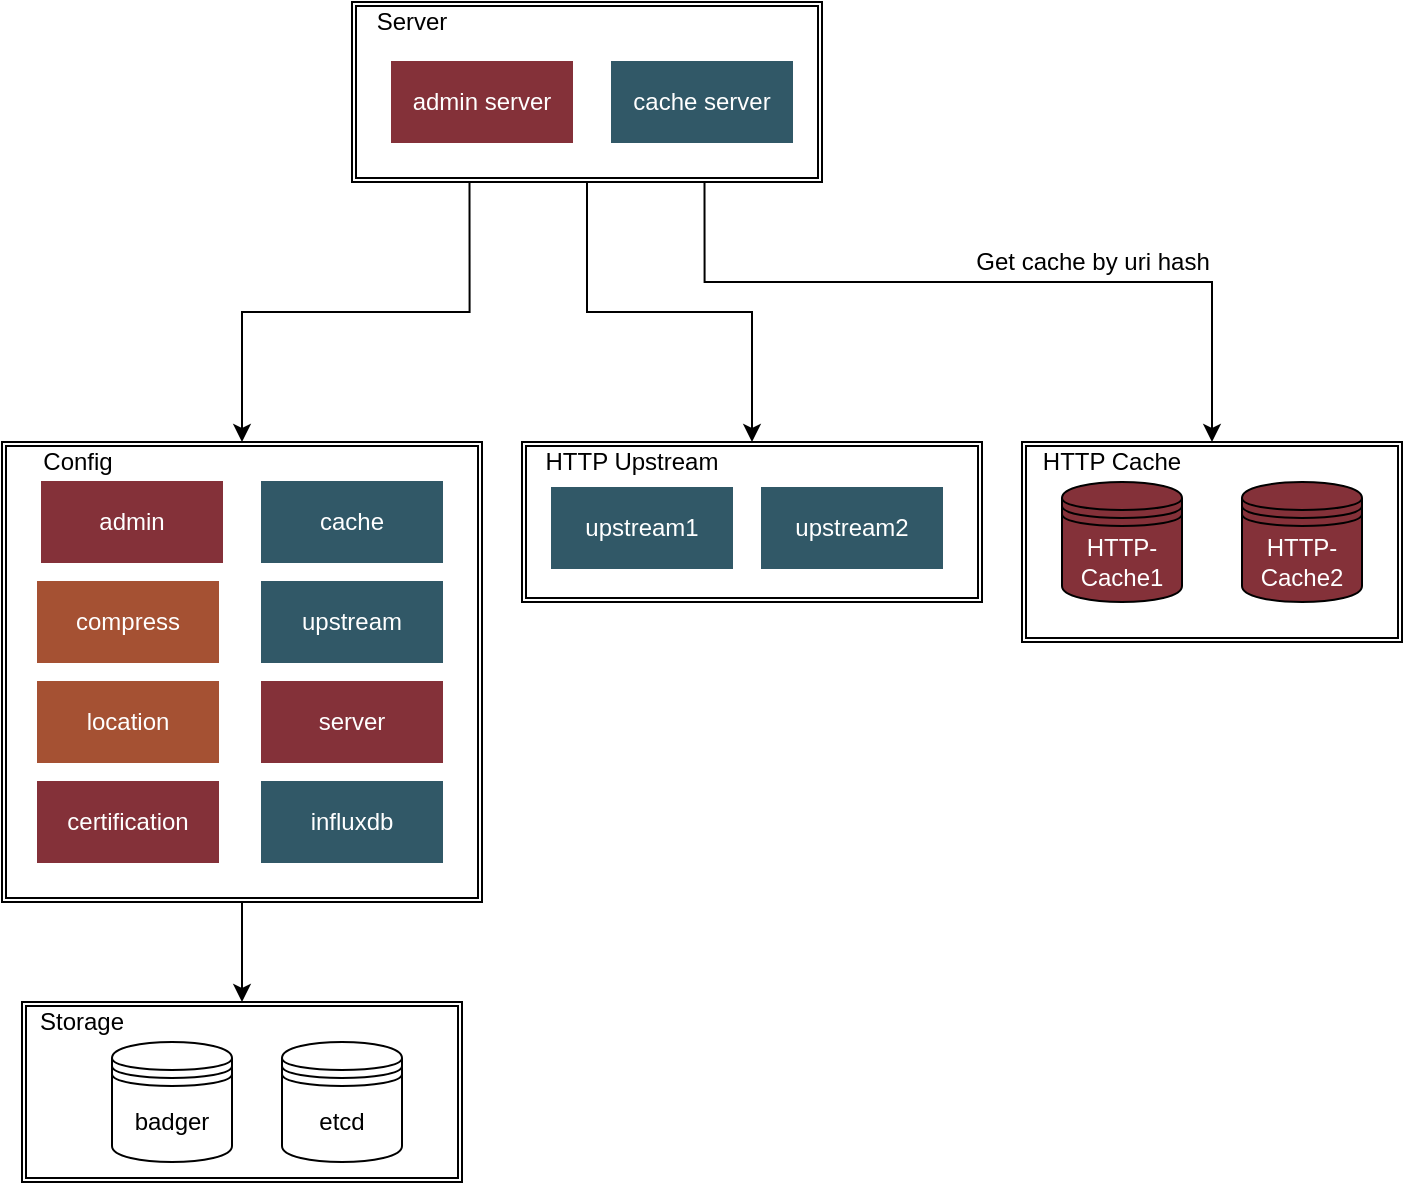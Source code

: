 <mxfile version="12.6.5" type="device"><diagram id="4vU0jtqVEldDALzyenHh" name="第 1 页"><mxGraphModel dx="887" dy="666" grid="1" gridSize="10" guides="1" tooltips="1" connect="1" arrows="1" fold="1" page="1" pageScale="1" pageWidth="850" pageHeight="1100" math="0" shadow="0"><root><mxCell id="0"/><mxCell id="1" parent="0"/><mxCell id="xEfiK3XXjfB5owq9K9p4-24" style="edgeStyle=orthogonalEdgeStyle;rounded=0;orthogonalLoop=1;jettySize=auto;html=1;" parent="1" source="xEfiK3XXjfB5owq9K9p4-1" target="xEfiK3XXjfB5owq9K9p4-20" edge="1"><mxGeometry relative="1" as="geometry"/></mxCell><mxCell id="xEfiK3XXjfB5owq9K9p4-1" value="" style="shape=ext;double=1;rounded=0;whiteSpace=wrap;html=1;" parent="1" vertex="1"><mxGeometry x="90" y="310" width="240" height="230" as="geometry"/></mxCell><mxCell id="xEfiK3XXjfB5owq9K9p4-2" value="&lt;font color=&quot;#ffffff&quot;&gt;admin&lt;/font&gt;" style="shape=ext;double=1;rounded=0;whiteSpace=wrap;html=1;fillColor=#843139;labelBackgroundColor=none;strokeColor=#843139;" parent="1" vertex="1"><mxGeometry x="110" y="330" width="90" height="40" as="geometry"/></mxCell><mxCell id="xEfiK3XXjfB5owq9K9p4-3" value="&lt;font color=&quot;#ffffff&quot;&gt;cache&lt;/font&gt;" style="shape=ext;double=1;rounded=0;whiteSpace=wrap;html=1;fillColor=#315867;labelBackgroundColor=none;strokeColor=#315867;" parent="1" vertex="1"><mxGeometry x="220" y="330" width="90" height="40" as="geometry"/></mxCell><mxCell id="xEfiK3XXjfB5owq9K9p4-4" value="&lt;font color=&quot;#ffffff&quot;&gt;compress&lt;/font&gt;" style="shape=ext;double=1;rounded=0;whiteSpace=wrap;html=1;fillColor=#a55133;labelBackgroundColor=none;strokeColor=#a55133;" parent="1" vertex="1"><mxGeometry x="108" y="380" width="90" height="40" as="geometry"/></mxCell><mxCell id="xEfiK3XXjfB5owq9K9p4-6" value="&lt;font color=&quot;#ffffff&quot;&gt;upstream&lt;/font&gt;" style="shape=ext;double=1;rounded=0;whiteSpace=wrap;html=1;fillColor=#315867;labelBackgroundColor=none;strokeColor=#315867;" parent="1" vertex="1"><mxGeometry x="220" y="380" width="90" height="40" as="geometry"/></mxCell><mxCell id="xEfiK3XXjfB5owq9K9p4-9" value="&lt;font color=&quot;#ffffff&quot;&gt;location&lt;/font&gt;" style="shape=ext;double=1;rounded=0;whiteSpace=wrap;html=1;fillColor=#A55133;labelBackgroundColor=none;strokeColor=#A55133;" parent="1" vertex="1"><mxGeometry x="108" y="430" width="90" height="40" as="geometry"/></mxCell><mxCell id="xEfiK3XXjfB5owq9K9p4-10" value="&lt;font color=&quot;#ffffff&quot;&gt;server&lt;/font&gt;" style="shape=ext;double=1;rounded=0;whiteSpace=wrap;html=1;fillColor=#843139;labelBackgroundColor=none;strokeColor=#843139;" parent="1" vertex="1"><mxGeometry x="220" y="430" width="90" height="40" as="geometry"/></mxCell><mxCell id="xEfiK3XXjfB5owq9K9p4-13" value="&lt;font color=&quot;#ffffff&quot;&gt;certification&lt;/font&gt;" style="shape=ext;double=1;rounded=0;whiteSpace=wrap;html=1;fillColor=#843139;labelBackgroundColor=none;strokeColor=#843139;" parent="1" vertex="1"><mxGeometry x="108" y="480" width="90" height="40" as="geometry"/></mxCell><mxCell id="xEfiK3XXjfB5owq9K9p4-14" value="&lt;font color=&quot;#ffffff&quot;&gt;influxdb&lt;/font&gt;" style="shape=ext;double=1;rounded=0;whiteSpace=wrap;html=1;fillColor=#315867;labelBackgroundColor=none;strokeColor=#315867;" parent="1" vertex="1"><mxGeometry x="220" y="480" width="90" height="40" as="geometry"/></mxCell><mxCell id="xEfiK3XXjfB5owq9K9p4-15" value="Config" style="text;html=1;strokeColor=none;fillColor=none;align=center;verticalAlign=middle;whiteSpace=wrap;rounded=0;" parent="1" vertex="1"><mxGeometry x="108" y="310" width="40" height="20" as="geometry"/></mxCell><mxCell id="xEfiK3XXjfB5owq9K9p4-20" value="" style="shape=ext;double=1;rounded=0;whiteSpace=wrap;html=1;" parent="1" vertex="1"><mxGeometry x="100" y="590" width="220" height="90" as="geometry"/></mxCell><mxCell id="xEfiK3XXjfB5owq9K9p4-17" value="badger" style="shape=datastore;whiteSpace=wrap;html=1;fillColor=#FFFFFF;" parent="1" vertex="1"><mxGeometry x="145" y="610" width="60" height="60" as="geometry"/></mxCell><mxCell id="xEfiK3XXjfB5owq9K9p4-16" value="etcd" style="shape=datastore;whiteSpace=wrap;html=1;" parent="1" vertex="1"><mxGeometry x="230" y="610" width="60" height="60" as="geometry"/></mxCell><mxCell id="xEfiK3XXjfB5owq9K9p4-23" value="Storage" style="text;html=1;strokeColor=none;fillColor=none;align=center;verticalAlign=middle;whiteSpace=wrap;rounded=0;" parent="1" vertex="1"><mxGeometry x="110" y="590" width="40" height="20" as="geometry"/></mxCell><mxCell id="zXet9P0jxfG1KrK_yYoI-1" value="" style="shape=ext;double=1;rounded=0;whiteSpace=wrap;html=1;" parent="1" vertex="1"><mxGeometry x="600" y="310" width="190" height="100" as="geometry"/></mxCell><mxCell id="zXet9P0jxfG1KrK_yYoI-3" value="&lt;font color=&quot;#ffffff&quot;&gt;HTTP-Cache1&lt;/font&gt;" style="shape=datastore;whiteSpace=wrap;html=1;fillColor=#843139;strokeColor=#000000;" parent="1" vertex="1"><mxGeometry x="620" y="330" width="60" height="60" as="geometry"/></mxCell><mxCell id="zXet9P0jxfG1KrK_yYoI-4" value="HTTP-Cache2" style="shape=datastore;whiteSpace=wrap;html=1;fillColor=#843139;fontColor=#FFFFFF;" parent="1" vertex="1"><mxGeometry x="710" y="330" width="60" height="60" as="geometry"/></mxCell><mxCell id="zXet9P0jxfG1KrK_yYoI-7" value="&lt;font color=&quot;#000000&quot;&gt;HTTP Cache&lt;br&gt;&lt;/font&gt;" style="text;html=1;strokeColor=none;fillColor=none;align=center;verticalAlign=middle;whiteSpace=wrap;rounded=0;fontColor=#FFFFFF;" parent="1" vertex="1"><mxGeometry x="600" y="315" width="90" height="10" as="geometry"/></mxCell><mxCell id="zXet9P0jxfG1KrK_yYoI-9" value="" style="shape=ext;double=1;rounded=0;whiteSpace=wrap;html=1;" parent="1" vertex="1"><mxGeometry x="350" y="310" width="230" height="80" as="geometry"/></mxCell><mxCell id="zXet9P0jxfG1KrK_yYoI-10" value="&lt;font color=&quot;#ffffff&quot;&gt;upstream1&lt;/font&gt;" style="shape=ext;double=1;rounded=0;whiteSpace=wrap;html=1;fillColor=#315867;labelBackgroundColor=none;strokeColor=#315867;" parent="1" vertex="1"><mxGeometry x="365" y="333" width="90" height="40" as="geometry"/></mxCell><mxCell id="zXet9P0jxfG1KrK_yYoI-12" value="&lt;font color=&quot;#ffffff&quot;&gt;upstream2&lt;/font&gt;" style="shape=ext;double=1;rounded=0;whiteSpace=wrap;html=1;fillColor=#315867;labelBackgroundColor=none;strokeColor=#315867;" parent="1" vertex="1"><mxGeometry x="470" y="333" width="90" height="40" as="geometry"/></mxCell><mxCell id="zXet9P0jxfG1KrK_yYoI-14" value="&lt;font color=&quot;#000000&quot;&gt;HTTP Upstream&lt;/font&gt;" style="text;html=1;strokeColor=none;fillColor=none;align=center;verticalAlign=middle;whiteSpace=wrap;rounded=0;fontColor=#FFFFFF;" parent="1" vertex="1"><mxGeometry x="355" y="315" width="100" height="10" as="geometry"/></mxCell><mxCell id="vbT_jZV0_IhFWxFg8kse-7" style="edgeStyle=orthogonalEdgeStyle;rounded=0;orthogonalLoop=1;jettySize=auto;html=1;exitX=0.25;exitY=1;exitDx=0;exitDy=0;" parent="1" source="vbT_jZV0_IhFWxFg8kse-2" target="xEfiK3XXjfB5owq9K9p4-1" edge="1"><mxGeometry relative="1" as="geometry"/></mxCell><mxCell id="vbT_jZV0_IhFWxFg8kse-10" style="edgeStyle=orthogonalEdgeStyle;rounded=0;orthogonalLoop=1;jettySize=auto;html=1;exitX=0.75;exitY=1;exitDx=0;exitDy=0;" parent="1" source="vbT_jZV0_IhFWxFg8kse-2" target="zXet9P0jxfG1KrK_yYoI-1" edge="1"><mxGeometry relative="1" as="geometry"><Array as="points"><mxPoint x="441" y="230"/><mxPoint x="695" y="230"/></Array></mxGeometry></mxCell><mxCell id="vbT_jZV0_IhFWxFg8kse-11" style="edgeStyle=orthogonalEdgeStyle;rounded=0;orthogonalLoop=1;jettySize=auto;html=1;exitX=0.5;exitY=1;exitDx=0;exitDy=0;entryX=0.5;entryY=0;entryDx=0;entryDy=0;" parent="1" source="vbT_jZV0_IhFWxFg8kse-2" target="zXet9P0jxfG1KrK_yYoI-9" edge="1"><mxGeometry relative="1" as="geometry"/></mxCell><mxCell id="vbT_jZV0_IhFWxFg8kse-2" value="" style="shape=ext;double=1;rounded=0;whiteSpace=wrap;html=1;" parent="1" vertex="1"><mxGeometry x="265" y="90" width="235" height="90" as="geometry"/></mxCell><mxCell id="vbT_jZV0_IhFWxFg8kse-3" value="Server" style="text;html=1;strokeColor=none;fillColor=none;align=center;verticalAlign=middle;whiteSpace=wrap;rounded=0;" parent="1" vertex="1"><mxGeometry x="275" y="90" width="40" height="20" as="geometry"/></mxCell><mxCell id="vbT_jZV0_IhFWxFg8kse-4" value="&lt;font color=&quot;#ffffff&quot;&gt;admin server&lt;/font&gt;" style="shape=ext;double=1;rounded=0;whiteSpace=wrap;html=1;fillColor=#843139;labelBackgroundColor=none;strokeColor=#843139;" parent="1" vertex="1"><mxGeometry x="285" y="120" width="90" height="40" as="geometry"/></mxCell><mxCell id="vbT_jZV0_IhFWxFg8kse-5" value="&lt;font color=&quot;#ffffff&quot;&gt;cache server&lt;/font&gt;" style="shape=ext;double=1;rounded=0;whiteSpace=wrap;html=1;fillColor=#315867;labelBackgroundColor=none;strokeColor=#315867;" parent="1" vertex="1"><mxGeometry x="395" y="120" width="90" height="40" as="geometry"/></mxCell><mxCell id="NQPA5lwZn8Zo0V7AvfV5-1" value="Get cache by uri hash" style="text;html=1;align=center;verticalAlign=middle;resizable=0;points=[];autosize=1;" vertex="1" parent="1"><mxGeometry x="570" y="210" width="130" height="20" as="geometry"/></mxCell></root></mxGraphModel></diagram></mxfile>